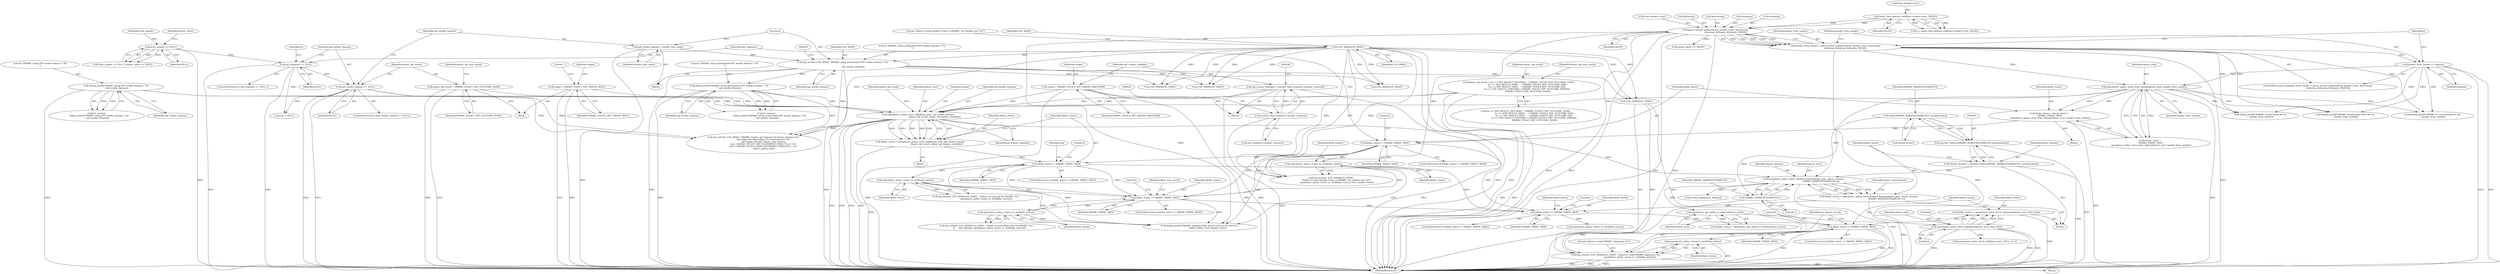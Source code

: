 digraph "0_exim_5b7a7c051c9ab9ee7c924a611f90ef2be03e0ad0@API" {
"1000660" [label="(Call,opendmarc_policy_status_to_str(libdm_status))"];
"1000650" [label="(Call,libdm_status != DMARC_PARSE_OKAY)"];
"1000641" [label="(Call,libdm_status = opendmarc_policy_fetch_alignment(dmarc_pctx, &da, &sa))"];
"1000643" [label="(Call,opendmarc_policy_fetch_alignment(dmarc_pctx, &da, &sa))"];
"1000577" [label="(Call,opendmarc_get_policy_to_enforce(dmarc_pctx))"];
"1000550" [label="(Call,opendmarc_policy_fetch_utilized_domain(dmarc_pctx, dmarc_domain,\n        \t                                          DMARC_MAXHOSTNAMELEN-1))"];
"1000214" [label="(Call,opendmarc_policy_store_from_domain(dmarc_pctx, header_from_sender))"];
"1000184" [label="(Call,header_from_sender = parse_extract_address(from_header->text, &errormsg,\n                              &dummy, &dummy, &domain, FALSE))"];
"1000186" [label="(Call,parse_extract_address(from_header->text, &errormsg,\n                              &dummy, &dummy, &domain, FALSE))"];
"1000170" [label="(Call,parse_find_address_end(from_header->text, FALSE))"];
"1000199" [label="(Call,header_from_sender += domain)"];
"1000362" [label="(Call,opendmarc_policy_store_spf(dmarc_pctx, spf_sender_domain,\n                                                dmarc_spf_result, origin, spf_human_readable))"];
"1000349" [label="(Call,debug_printf(\"DMARC using SPF sender domain = %s\n\", spf_sender_domain))"];
"1000256" [label="(Call,debug_printf(\"DMARC using synthesized SPF sender domain = %s\n\", spf_sender_domain))"];
"1000249" [label="(Call,log_write(0, LOG_MAIN, \"DMARC using synthesized SPF sender domain = %s\n\",\n                               spf_sender_domain))"];
"1000224" [label="(Call,LOG_MAIN|LOG_PANIC)"];
"1000246" [label="(Call,spf_sender_domain = sender_helo_name)"];
"1000242" [label="(Call,spf_sender_domain == NULL)"];
"1000237" [label="(Call,spf_response == NULL)"];
"1000149" [label="(Call,from_header == NULL)"];
"1000259" [label="(Call,dmarc_spf_result = DMARC_POLICY_SPF_OUTCOME_NONE)"];
"1000276" [label="(Call,dmarc_spf_result = (sr == SPF_RESULT_NEUTRAL)  ? DMARC_POLICY_SPF_OUTCOME_NONE :\n                         (sr == SPF_RESULT_PASS)     ? DMARC_POLICY_SPF_OUTCOME_PASS :\n                         (sr == SPF_RESULT_FAIL)     ? DMARC_POLICY_SPF_OUTCOME_FAIL :\n                         (sr == SPF_RESULT_SOFTFAIL) ? DMARC_POLICY_SPF_OUTCOME_TMPFAIL :\n                         DMARC_POLICY_SPF_OUTCOME_NONE)"];
"1000337" [label="(Call,origin = DMARC_POLICY_SPF_ORIGIN_MAILFROM)"];
"1000265" [label="(Call,origin = DMARC_POLICY_SPF_ORIGIN_HELO)"];
"1000340" [label="(Call,spf_human_readable = (uschar *)spf_response->header_comment)"];
"1000342" [label="(Call,(uschar *)spf_response->header_comment)"];
"1000540" [label="(Call,*dmarc_domain = (uschar *)calloc(DMARC_MAXHOSTNAMELEN, sizeof(uschar)))"];
"1000542" [label="(Call,(uschar *)calloc(DMARC_MAXHOSTNAMELEN, sizeof(uschar)))"];
"1000544" [label="(Call,calloc(DMARC_MAXHOSTNAMELEN, sizeof(uschar)))"];
"1000553" [label="(Call,DMARC_MAXHOSTNAMELEN-1)"];
"1000563" [label="(Call,libdm_status != DMARC_PARSE_OKAY)"];
"1000548" [label="(Call,libdm_status = opendmarc_policy_fetch_utilized_domain(dmarc_pctx, dmarc_domain,\n        \t                                          DMARC_MAXHOSTNAMELEN-1))"];
"1000429" [label="(Call,libdm_status != DMARC_PARSE_OKAY)"];
"1000441" [label="(Call,opendmarc_policy_status_to_str(libdm_status))"];
"1000369" [label="(Call,libdm_status != DMARC_PARSE_OKAY)"];
"1000360" [label="(Call,libdm_status = opendmarc_policy_store_spf(dmarc_pctx, spf_sender_domain,\n                                                dmarc_spf_result, origin, spf_human_readable))"];
"1000218" [label="(Call,libdm_status != DMARC_PARSE_OKAY)"];
"1000209" [label="(Call,libdm_status = dmarc_abort ?\n    DMARC_PARSE_OKAY :\n    opendmarc_policy_store_from_domain(dmarc_pctx, header_from_sender))"];
"1000228" [label="(Call,opendmarc_policy_status_to_str(libdm_status))"];
"1000378" [label="(Call,opendmarc_policy_status_to_str(libdm_status))"];
"1000654" [label="(Call,log_write(0, LOG_MAIN|LOG_PANIC, \"failure to read DMARC alignment: %s\",\n                                       opendmarc_policy_status_to_str(libdm_status)))"];
"1000430" [label="(Identifier,libdm_status)"];
"1000431" [label="(Identifier,DMARC_PARSE_OKAY)"];
"1000651" [label="(Identifier,libdm_status)"];
"1000433" [label="(Literal,0)"];
"1000428" [label="(ControlStructure,if (libdm_status != DMARC_PARSE_OKAY))"];
"1000365" [label="(Identifier,dmarc_spf_result)"];
"1000222" [label="(Call,log_write(0, LOG_MAIN|LOG_PANIC,\n                \"failure to store header From: in DMARC: %s, header was '%s'\",\n                opendmarc_policy_status_to_str(libdm_status), from_header->text))"];
"1000546" [label="(Call,sizeof(uschar))"];
"1000642" [label="(Identifier,libdm_status)"];
"1000372" [label="(Call,log_write(0, LOG_MAIN|LOG_PANIC, \"failure to store spf for DMARC: %s\",\n                             opendmarc_policy_status_to_str(libdm_status)))"];
"1000216" [label="(Identifier,header_from_sender)"];
"1000200" [label="(Identifier,header_from_sender)"];
"1000341" [label="(Identifier,spf_human_readable)"];
"1000557" [label="(Identifier,dmarc_used_domain)"];
"1000174" [label="(Identifier,FALSE)"];
"1000242" [label="(Call,spf_sender_domain == NULL)"];
"1000512" [label="(Call,debug_printf(\"DMARC record found for %s\n\", header_from_sender))"];
"1000187" [label="(Call,from_header->text)"];
"1000149" [label="(Call,from_header == NULL)"];
"1000541" [label="(Identifier,dmarc_domain)"];
"1000643" [label="(Call,opendmarc_policy_fetch_alignment(dmarc_pctx, &da, &sa))"];
"1000258" [label="(Identifier,spf_sender_domain)"];
"1000226" [label="(Identifier,LOG_PANIC)"];
"1000225" [label="(Identifier,LOG_MAIN)"];
"1000659" [label="(Literal,\"failure to read DMARC alignment: %s\")"];
"1000214" [label="(Call,opendmarc_policy_store_from_domain(dmarc_pctx, header_from_sender))"];
"1000220" [label="(Identifier,DMARC_PARSE_OKAY)"];
"1000223" [label="(Literal,0)"];
"1000356" [label="(Call,dmarc_abort == FALSE)"];
"1000647" [label="(Call,&sa)"];
"1000238" [label="(Identifier,spf_response)"];
"1000378" [label="(Call,opendmarc_policy_status_to_str(libdm_status))"];
"1000267" [label="(Identifier,DMARC_POLICY_SPF_ORIGIN_HELO)"];
"1000575" [label="(Call,libdm_status = opendmarc_get_policy_to_enforce(dmarc_pctx))"];
"1000650" [label="(Call,libdm_status != DMARC_PARSE_OKAY)"];
"1000367" [label="(Identifier,spf_human_readable)"];
"1000186" [label="(Call,parse_extract_address(from_header->text, &errormsg,\n                              &dummy, &dummy, &domain, FALSE))"];
"1000119" [label="(Block,)"];
"1000266" [label="(Identifier,origin)"];
"1000159" [label="(Block,)"];
"1000215" [label="(Identifier,dmarc_pctx)"];
"1000300" [label="(Identifier,dmarc_spf_ares_result)"];
"1000363" [label="(Identifier,dmarc_pctx)"];
"1000654" [label="(Call,log_write(0, LOG_MAIN|LOG_PANIC, \"failure to read DMARC alignment: %s\",\n                                       opendmarc_policy_status_to_str(libdm_status)))"];
"1000231" [label="(Identifier,from_header)"];
"1000661" [label="(Identifier,libdm_status)"];
"1000577" [label="(Call,opendmarc_get_policy_to_enforce(dmarc_pctx))"];
"1000565" [label="(Identifier,DMARC_PARSE_OKAY)"];
"1000194" [label="(Call,&dummy)"];
"1000349" [label="(Call,debug_printf(\"DMARC using SPF sender domain = %s\n\", spf_sender_domain))"];
"1000644" [label="(Identifier,dmarc_pctx)"];
"1000519" [label="(Call,debug_printf(\"DMARC record parse error for %s\n\", header_from_sender))"];
"1000563" [label="(Call,libdm_status != DMARC_PARSE_OKAY)"];
"1000270" [label="(Block,)"];
"1000236" [label="(ControlStructure,if ( spf_response == NULL ))"];
"1000564" [label="(Identifier,libdm_status)"];
"1000253" [label="(Identifier,spf_sender_domain)"];
"1000664" [label="(Identifier,has_dmarc_record)"];
"1000251" [label="(Identifier,LOG_MAIN)"];
"1000272" [label="(Identifier,sr)"];
"1000698" [label="(MethodReturn,int)"];
"1000442" [label="(Identifier,libdm_status)"];
"1000360" [label="(Call,libdm_status = opendmarc_policy_store_spf(dmarc_pctx, spf_sender_domain,\n                                                dmarc_spf_result, origin, spf_human_readable))"];
"1000268" [label="(Literal,\"\")"];
"1000370" [label="(Identifier,libdm_status)"];
"1000217" [label="(ControlStructure,if (libdm_status != DMARC_PARSE_OKAY))"];
"1000554" [label="(Identifier,DMARC_MAXHOSTNAMELEN)"];
"1000653" [label="(Block,)"];
"1000190" [label="(Call,&errormsg)"];
"1000148" [label="(Call,from_header == NULL || dmarc_abort == TRUE)"];
"1000381" [label="(Identifier,sig)"];
"1000256" [label="(Call,debug_printf(\"DMARC using synthesized SPF sender domain = %s\n\", spf_sender_domain))"];
"1000544" [label="(Call,calloc(DMARC_MAXHOSTNAMELEN, sizeof(uschar)))"];
"1000201" [label="(Identifier,domain)"];
"1000385" [label="(Call,sig != NULL)"];
"1000552" [label="(Identifier,dmarc_domain)"];
"1000184" [label="(Call,header_from_sender = parse_extract_address(from_header->text, &errormsg,\n                              &dummy, &dummy, &domain, FALSE))"];
"1000257" [label="(Literal,\"DMARC using synthesized SPF sender domain = %s\n\")"];
"1000250" [label="(Literal,0)"];
"1000429" [label="(Call,libdm_status != DMARC_PARSE_OKAY)"];
"1000641" [label="(Call,libdm_status = opendmarc_policy_fetch_alignment(dmarc_pctx, &da, &sa))"];
"1000368" [label="(ControlStructure,if (libdm_status != DMARC_PARSE_OKAY))"];
"1000249" [label="(Call,log_write(0, LOG_MAIN, \"DMARC using synthesized SPF sender domain = %s\n\",\n                               spf_sender_domain))"];
"1000691" [label="(Call,opendmarc_policy_fetch_ruf(dmarc_pctx, NULL, 0, 1))"];
"1000239" [label="(Identifier,NULL)"];
"1000361" [label="(Identifier,libdm_status)"];
"1000218" [label="(Call,libdm_status != DMARC_PARSE_OKAY)"];
"1000652" [label="(Identifier,DMARC_PARSE_OKAY)"];
"1000192" [label="(Call,&dummy)"];
"1000276" [label="(Call,dmarc_spf_result = (sr == SPF_RESULT_NEUTRAL)  ? DMARC_POLICY_SPF_OUTCOME_NONE :\n                         (sr == SPF_RESULT_PASS)     ? DMARC_POLICY_SPF_OUTCOME_PASS :\n                         (sr == SPF_RESULT_FAIL)     ? DMARC_POLICY_SPF_OUTCOME_FAIL :\n                         (sr == SPF_RESULT_SOFTFAIL) ? DMARC_POLICY_SPF_OUTCOME_TMPFAIL :\n                         DMARC_POLICY_SPF_OUTCOME_NONE)"];
"1000151" [label="(Identifier,NULL)"];
"1000667" [label="(Call,log_write(0, LOG_MAIN, \"DMARC results: spf_domain=%s dmarc_domain=%s \"\n                             \"spf_align=%s dkim_align=%s enforcement='%s'\",\n                             spf_sender_domain, dmarc_used_domain,\n                             (sa==DMARC_POLICY_SPF_ALIGNMENT_PASS) ?\"yes\":\"no\",\n                             (da==DMARC_POLICY_DKIM_ALIGNMENT_PASS)?\"yes\":\"no\",\n                             dmarc_status_text))"];
"1000229" [label="(Identifier,libdm_status)"];
"1000260" [label="(Identifier,dmarc_spf_result)"];
"1000244" [label="(Identifier,NULL)"];
"1000432" [label="(Call,log_write(0, LOG_MAIN|LOG_PANIC, \"failure to store dkim (%s) for DMARC: %s\",\n        \t\t     sig->domain, opendmarc_policy_status_to_str(libdm_status)))"];
"1000277" [label="(Identifier,dmarc_spf_result)"];
"1000241" [label="(ControlStructure,if (spf_sender_domain == NULL))"];
"1000210" [label="(Identifier,libdm_status)"];
"1000366" [label="(Identifier,origin)"];
"1000153" [label="(Identifier,dmarc_abort)"];
"1000569" [label="(Call,LOG_MAIN|LOG_PANIC)"];
"1000219" [label="(Identifier,libdm_status)"];
"1000337" [label="(Call,origin = DMARC_POLICY_SPF_ORIGIN_MAILFROM)"];
"1000549" [label="(Identifier,libdm_status)"];
"1000362" [label="(Call,opendmarc_policy_store_spf(dmarc_pctx, spf_sender_domain,\n                                                dmarc_spf_result, origin, spf_human_readable))"];
"1000246" [label="(Call,spf_sender_domain = sender_helo_name)"];
"1000265" [label="(Call,origin = DMARC_POLICY_SPF_ORIGIN_HELO)"];
"1000550" [label="(Call,opendmarc_policy_fetch_utilized_domain(dmarc_pctx, dmarc_domain,\n        \t                                          DMARC_MAXHOSTNAMELEN-1))"];
"1000645" [label="(Call,&da)"];
"1000347" [label="(Call,(D_receive)\n        debug_printf(\"DMARC using SPF sender domain = %s\n\", spf_sender_domain))"];
"1000369" [label="(Call,libdm_status != DMARC_PARSE_OKAY)"];
"1000444" [label="(Identifier,dkim_ares_result)"];
"1000540" [label="(Call,*dmarc_domain = (uschar *)calloc(DMARC_MAXHOSTNAMELEN, sizeof(uschar)))"];
"1000338" [label="(Identifier,origin)"];
"1000379" [label="(Identifier,libdm_status)"];
"1000655" [label="(Literal,0)"];
"1000371" [label="(Identifier,DMARC_PARSE_OKAY)"];
"1000150" [label="(Identifier,from_header)"];
"1000350" [label="(Literal,\"DMARC using SPF sender domain = %s\n\")"];
"1000373" [label="(Literal,0)"];
"1000245" [label="(Block,)"];
"1000502" [label="(Call,debug_printf(\"DMARC no record found for %s\n\", header_from_sender))"];
"1000224" [label="(Call,LOG_MAIN|LOG_PANIC)"];
"1000576" [label="(Identifier,libdm_status)"];
"1000374" [label="(Call,LOG_MAIN|LOG_PANIC)"];
"1000351" [label="(Identifier,spf_sender_domain)"];
"1000204" [label="(Identifier,p)"];
"1000183" [label="(ControlStructure,if ((header_from_sender = parse_extract_address(from_header->text, &errormsg,\n                              &dummy, &dummy, &domain, FALSE))))"];
"1000198" [label="(Identifier,FALSE)"];
"1000247" [label="(Identifier,spf_sender_domain)"];
"1000359" [label="(Block,)"];
"1000553" [label="(Call,DMARC_MAXHOSTNAMELEN-1)"];
"1000340" [label="(Call,spf_human_readable = (uschar *)spf_response->header_comment)"];
"1000578" [label="(Identifier,dmarc_pctx)"];
"1000185" [label="(Identifier,header_from_sender)"];
"1000248" [label="(Identifier,sender_helo_name)"];
"1000263" [label="(Identifier,dmarc_spf_ares_result)"];
"1000344" [label="(Call,spf_response->header_comment)"];
"1000240" [label="(Block,)"];
"1000170" [label="(Call,parse_find_address_end(from_header->text, FALSE))"];
"1000168" [label="(Call,p = parse_find_address_end(from_header->text, FALSE))"];
"1000551" [label="(Identifier,dmarc_pctx)"];
"1000555" [label="(Literal,1)"];
"1000548" [label="(Call,libdm_status = opendmarc_policy_fetch_utilized_domain(dmarc_pctx, dmarc_domain,\n        \t                                          DMARC_MAXHOSTNAMELEN-1))"];
"1000254" [label="(Call,(D_receive)\n          debug_printf(\"DMARC using synthesized SPF sender domain = %s\n\", spf_sender_domain))"];
"1000545" [label="(Identifier,DMARC_MAXHOSTNAMELEN)"];
"1000339" [label="(Identifier,DMARC_POLICY_SPF_ORIGIN_MAILFROM)"];
"1000196" [label="(Call,&domain)"];
"1000656" [label="(Call,LOG_MAIN|LOG_PANIC)"];
"1000342" [label="(Call,(uschar *)spf_response->header_comment)"];
"1000199" [label="(Call,header_from_sender += domain)"];
"1000649" [label="(ControlStructure,if (libdm_status != DMARC_PARSE_OKAY))"];
"1000542" [label="(Call,(uschar *)calloc(DMARC_MAXHOSTNAMELEN, sizeof(uschar)))"];
"1000364" [label="(Identifier,spf_sender_domain)"];
"1000278" [label="(Call,(sr == SPF_RESULT_NEUTRAL)  ? DMARC_POLICY_SPF_OUTCOME_NONE :\n                         (sr == SPF_RESULT_PASS)     ? DMARC_POLICY_SPF_OUTCOME_PASS :\n                         (sr == SPF_RESULT_FAIL)     ? DMARC_POLICY_SPF_OUTCOME_FAIL :\n                         (sr == SPF_RESULT_SOFTFAIL) ? DMARC_POLICY_SPF_OUTCOME_TMPFAIL :\n                         DMARC_POLICY_SPF_OUTCOME_NONE)"];
"1000228" [label="(Call,opendmarc_policy_status_to_str(libdm_status))"];
"1000261" [label="(Identifier,DMARC_POLICY_SPF_OUTCOME_NONE)"];
"1000558" [label="(Call,string_copy(dmarc_domain))"];
"1000252" [label="(Literal,\"DMARC using synthesized SPF sender domain = %s\n\")"];
"1000434" [label="(Call,LOG_MAIN|LOG_PANIC)"];
"1000211" [label="(Call,dmarc_abort ?\n    DMARC_PARSE_OKAY :\n    opendmarc_policy_store_from_domain(dmarc_pctx, header_from_sender))"];
"1000227" [label="(Literal,\"failure to store header From: in DMARC: %s, header was '%s'\")"];
"1000237" [label="(Call,spf_response == NULL)"];
"1000171" [label="(Call,from_header->text)"];
"1000259" [label="(Call,dmarc_spf_result = DMARC_POLICY_SPF_OUTCOME_NONE)"];
"1000562" [label="(ControlStructure,if (libdm_status != DMARC_PARSE_OKAY))"];
"1000529" [label="(Call,debug_printf(\"DMARC skipping (%d), unsure what to do with %s\",\n                        libdm_status, from_header->text))"];
"1000568" [label="(Literal,0)"];
"1000573" [label="(Call,opendmarc_policy_status_to_str(libdm_status))"];
"1000209" [label="(Call,libdm_status = dmarc_abort ?\n    DMARC_PARSE_OKAY :\n    opendmarc_policy_store_from_domain(dmarc_pctx, header_from_sender))"];
"1000441" [label="(Call,opendmarc_policy_status_to_str(libdm_status))"];
"1000243" [label="(Identifier,spf_sender_domain)"];
"1000660" [label="(Call,opendmarc_policy_status_to_str(libdm_status))"];
"1000660" -> "1000654"  [label="AST: "];
"1000660" -> "1000661"  [label="CFG: "];
"1000661" -> "1000660"  [label="AST: "];
"1000654" -> "1000660"  [label="CFG: "];
"1000660" -> "1000698"  [label="DDG: "];
"1000660" -> "1000654"  [label="DDG: "];
"1000650" -> "1000660"  [label="DDG: "];
"1000650" -> "1000649"  [label="AST: "];
"1000650" -> "1000652"  [label="CFG: "];
"1000651" -> "1000650"  [label="AST: "];
"1000652" -> "1000650"  [label="AST: "];
"1000655" -> "1000650"  [label="CFG: "];
"1000664" -> "1000650"  [label="CFG: "];
"1000650" -> "1000698"  [label="DDG: "];
"1000650" -> "1000698"  [label="DDG: "];
"1000650" -> "1000698"  [label="DDG: "];
"1000641" -> "1000650"  [label="DDG: "];
"1000563" -> "1000650"  [label="DDG: "];
"1000641" -> "1000119"  [label="AST: "];
"1000641" -> "1000643"  [label="CFG: "];
"1000642" -> "1000641"  [label="AST: "];
"1000643" -> "1000641"  [label="AST: "];
"1000651" -> "1000641"  [label="CFG: "];
"1000641" -> "1000698"  [label="DDG: "];
"1000643" -> "1000641"  [label="DDG: "];
"1000643" -> "1000641"  [label="DDG: "];
"1000643" -> "1000641"  [label="DDG: "];
"1000643" -> "1000647"  [label="CFG: "];
"1000644" -> "1000643"  [label="AST: "];
"1000645" -> "1000643"  [label="AST: "];
"1000647" -> "1000643"  [label="AST: "];
"1000643" -> "1000698"  [label="DDG: "];
"1000643" -> "1000698"  [label="DDG: "];
"1000643" -> "1000698"  [label="DDG: "];
"1000577" -> "1000643"  [label="DDG: "];
"1000643" -> "1000691"  [label="DDG: "];
"1000577" -> "1000575"  [label="AST: "];
"1000577" -> "1000578"  [label="CFG: "];
"1000578" -> "1000577"  [label="AST: "];
"1000575" -> "1000577"  [label="CFG: "];
"1000577" -> "1000575"  [label="DDG: "];
"1000550" -> "1000577"  [label="DDG: "];
"1000550" -> "1000548"  [label="AST: "];
"1000550" -> "1000553"  [label="CFG: "];
"1000551" -> "1000550"  [label="AST: "];
"1000552" -> "1000550"  [label="AST: "];
"1000553" -> "1000550"  [label="AST: "];
"1000548" -> "1000550"  [label="CFG: "];
"1000550" -> "1000698"  [label="DDG: "];
"1000550" -> "1000548"  [label="DDG: "];
"1000550" -> "1000548"  [label="DDG: "];
"1000550" -> "1000548"  [label="DDG: "];
"1000214" -> "1000550"  [label="DDG: "];
"1000362" -> "1000550"  [label="DDG: "];
"1000540" -> "1000550"  [label="DDG: "];
"1000553" -> "1000550"  [label="DDG: "];
"1000553" -> "1000550"  [label="DDG: "];
"1000550" -> "1000558"  [label="DDG: "];
"1000214" -> "1000211"  [label="AST: "];
"1000214" -> "1000216"  [label="CFG: "];
"1000215" -> "1000214"  [label="AST: "];
"1000216" -> "1000214"  [label="AST: "];
"1000211" -> "1000214"  [label="CFG: "];
"1000214" -> "1000698"  [label="DDG: "];
"1000214" -> "1000209"  [label="DDG: "];
"1000214" -> "1000209"  [label="DDG: "];
"1000214" -> "1000211"  [label="DDG: "];
"1000214" -> "1000211"  [label="DDG: "];
"1000184" -> "1000214"  [label="DDG: "];
"1000199" -> "1000214"  [label="DDG: "];
"1000214" -> "1000362"  [label="DDG: "];
"1000214" -> "1000502"  [label="DDG: "];
"1000214" -> "1000512"  [label="DDG: "];
"1000214" -> "1000519"  [label="DDG: "];
"1000184" -> "1000183"  [label="AST: "];
"1000184" -> "1000186"  [label="CFG: "];
"1000185" -> "1000184"  [label="AST: "];
"1000186" -> "1000184"  [label="AST: "];
"1000200" -> "1000184"  [label="CFG: "];
"1000204" -> "1000184"  [label="CFG: "];
"1000184" -> "1000698"  [label="DDG: "];
"1000184" -> "1000698"  [label="DDG: "];
"1000186" -> "1000184"  [label="DDG: "];
"1000186" -> "1000184"  [label="DDG: "];
"1000186" -> "1000184"  [label="DDG: "];
"1000186" -> "1000184"  [label="DDG: "];
"1000186" -> "1000184"  [label="DDG: "];
"1000184" -> "1000199"  [label="DDG: "];
"1000184" -> "1000502"  [label="DDG: "];
"1000184" -> "1000512"  [label="DDG: "];
"1000184" -> "1000519"  [label="DDG: "];
"1000186" -> "1000198"  [label="CFG: "];
"1000187" -> "1000186"  [label="AST: "];
"1000190" -> "1000186"  [label="AST: "];
"1000192" -> "1000186"  [label="AST: "];
"1000194" -> "1000186"  [label="AST: "];
"1000196" -> "1000186"  [label="AST: "];
"1000198" -> "1000186"  [label="AST: "];
"1000186" -> "1000698"  [label="DDG: "];
"1000186" -> "1000698"  [label="DDG: "];
"1000186" -> "1000698"  [label="DDG: "];
"1000186" -> "1000698"  [label="DDG: "];
"1000170" -> "1000186"  [label="DDG: "];
"1000170" -> "1000186"  [label="DDG: "];
"1000186" -> "1000222"  [label="DDG: "];
"1000186" -> "1000356"  [label="DDG: "];
"1000186" -> "1000529"  [label="DDG: "];
"1000170" -> "1000168"  [label="AST: "];
"1000170" -> "1000174"  [label="CFG: "];
"1000171" -> "1000170"  [label="AST: "];
"1000174" -> "1000170"  [label="AST: "];
"1000168" -> "1000170"  [label="CFG: "];
"1000170" -> "1000168"  [label="DDG: "];
"1000170" -> "1000168"  [label="DDG: "];
"1000199" -> "1000183"  [label="AST: "];
"1000199" -> "1000201"  [label="CFG: "];
"1000200" -> "1000199"  [label="AST: "];
"1000201" -> "1000199"  [label="AST: "];
"1000204" -> "1000199"  [label="CFG: "];
"1000199" -> "1000698"  [label="DDG: "];
"1000199" -> "1000698"  [label="DDG: "];
"1000199" -> "1000502"  [label="DDG: "];
"1000199" -> "1000512"  [label="DDG: "];
"1000199" -> "1000519"  [label="DDG: "];
"1000362" -> "1000360"  [label="AST: "];
"1000362" -> "1000367"  [label="CFG: "];
"1000363" -> "1000362"  [label="AST: "];
"1000364" -> "1000362"  [label="AST: "];
"1000365" -> "1000362"  [label="AST: "];
"1000366" -> "1000362"  [label="AST: "];
"1000367" -> "1000362"  [label="AST: "];
"1000360" -> "1000362"  [label="CFG: "];
"1000362" -> "1000698"  [label="DDG: "];
"1000362" -> "1000698"  [label="DDG: "];
"1000362" -> "1000698"  [label="DDG: "];
"1000362" -> "1000698"  [label="DDG: "];
"1000362" -> "1000360"  [label="DDG: "];
"1000362" -> "1000360"  [label="DDG: "];
"1000362" -> "1000360"  [label="DDG: "];
"1000362" -> "1000360"  [label="DDG: "];
"1000362" -> "1000360"  [label="DDG: "];
"1000349" -> "1000362"  [label="DDG: "];
"1000256" -> "1000362"  [label="DDG: "];
"1000242" -> "1000362"  [label="DDG: "];
"1000259" -> "1000362"  [label="DDG: "];
"1000276" -> "1000362"  [label="DDG: "];
"1000337" -> "1000362"  [label="DDG: "];
"1000265" -> "1000362"  [label="DDG: "];
"1000340" -> "1000362"  [label="DDG: "];
"1000362" -> "1000667"  [label="DDG: "];
"1000349" -> "1000347"  [label="AST: "];
"1000349" -> "1000351"  [label="CFG: "];
"1000350" -> "1000349"  [label="AST: "];
"1000351" -> "1000349"  [label="AST: "];
"1000347" -> "1000349"  [label="CFG: "];
"1000349" -> "1000698"  [label="DDG: "];
"1000349" -> "1000347"  [label="DDG: "];
"1000349" -> "1000347"  [label="DDG: "];
"1000349" -> "1000667"  [label="DDG: "];
"1000256" -> "1000254"  [label="AST: "];
"1000256" -> "1000258"  [label="CFG: "];
"1000257" -> "1000256"  [label="AST: "];
"1000258" -> "1000256"  [label="AST: "];
"1000254" -> "1000256"  [label="CFG: "];
"1000256" -> "1000698"  [label="DDG: "];
"1000256" -> "1000254"  [label="DDG: "];
"1000256" -> "1000254"  [label="DDG: "];
"1000249" -> "1000256"  [label="DDG: "];
"1000256" -> "1000667"  [label="DDG: "];
"1000249" -> "1000245"  [label="AST: "];
"1000249" -> "1000253"  [label="CFG: "];
"1000250" -> "1000249"  [label="AST: "];
"1000251" -> "1000249"  [label="AST: "];
"1000252" -> "1000249"  [label="AST: "];
"1000253" -> "1000249"  [label="AST: "];
"1000255" -> "1000249"  [label="CFG: "];
"1000249" -> "1000698"  [label="DDG: "];
"1000249" -> "1000698"  [label="DDG: "];
"1000224" -> "1000249"  [label="DDG: "];
"1000246" -> "1000249"  [label="DDG: "];
"1000249" -> "1000374"  [label="DDG: "];
"1000249" -> "1000434"  [label="DDG: "];
"1000249" -> "1000569"  [label="DDG: "];
"1000249" -> "1000656"  [label="DDG: "];
"1000249" -> "1000667"  [label="DDG: "];
"1000224" -> "1000222"  [label="AST: "];
"1000224" -> "1000226"  [label="CFG: "];
"1000225" -> "1000224"  [label="AST: "];
"1000226" -> "1000224"  [label="AST: "];
"1000227" -> "1000224"  [label="CFG: "];
"1000224" -> "1000698"  [label="DDG: "];
"1000224" -> "1000698"  [label="DDG: "];
"1000224" -> "1000222"  [label="DDG: "];
"1000224" -> "1000222"  [label="DDG: "];
"1000224" -> "1000374"  [label="DDG: "];
"1000224" -> "1000374"  [label="DDG: "];
"1000224" -> "1000434"  [label="DDG: "];
"1000224" -> "1000434"  [label="DDG: "];
"1000224" -> "1000569"  [label="DDG: "];
"1000224" -> "1000569"  [label="DDG: "];
"1000224" -> "1000656"  [label="DDG: "];
"1000224" -> "1000656"  [label="DDG: "];
"1000224" -> "1000667"  [label="DDG: "];
"1000246" -> "1000245"  [label="AST: "];
"1000246" -> "1000248"  [label="CFG: "];
"1000247" -> "1000246"  [label="AST: "];
"1000248" -> "1000246"  [label="AST: "];
"1000250" -> "1000246"  [label="CFG: "];
"1000246" -> "1000698"  [label="DDG: "];
"1000242" -> "1000241"  [label="AST: "];
"1000242" -> "1000244"  [label="CFG: "];
"1000243" -> "1000242"  [label="AST: "];
"1000244" -> "1000242"  [label="AST: "];
"1000247" -> "1000242"  [label="CFG: "];
"1000260" -> "1000242"  [label="CFG: "];
"1000242" -> "1000698"  [label="DDG: "];
"1000242" -> "1000698"  [label="DDG: "];
"1000237" -> "1000242"  [label="DDG: "];
"1000242" -> "1000385"  [label="DDG: "];
"1000242" -> "1000667"  [label="DDG: "];
"1000237" -> "1000236"  [label="AST: "];
"1000237" -> "1000239"  [label="CFG: "];
"1000238" -> "1000237"  [label="AST: "];
"1000239" -> "1000237"  [label="AST: "];
"1000243" -> "1000237"  [label="CFG: "];
"1000272" -> "1000237"  [label="CFG: "];
"1000237" -> "1000698"  [label="DDG: "];
"1000237" -> "1000698"  [label="DDG: "];
"1000149" -> "1000237"  [label="DDG: "];
"1000237" -> "1000385"  [label="DDG: "];
"1000149" -> "1000148"  [label="AST: "];
"1000149" -> "1000151"  [label="CFG: "];
"1000150" -> "1000149"  [label="AST: "];
"1000151" -> "1000149"  [label="AST: "];
"1000153" -> "1000149"  [label="CFG: "];
"1000148" -> "1000149"  [label="CFG: "];
"1000149" -> "1000698"  [label="DDG: "];
"1000149" -> "1000148"  [label="DDG: "];
"1000149" -> "1000148"  [label="DDG: "];
"1000259" -> "1000240"  [label="AST: "];
"1000259" -> "1000261"  [label="CFG: "];
"1000260" -> "1000259"  [label="AST: "];
"1000261" -> "1000259"  [label="AST: "];
"1000263" -> "1000259"  [label="CFG: "];
"1000259" -> "1000698"  [label="DDG: "];
"1000259" -> "1000698"  [label="DDG: "];
"1000276" -> "1000270"  [label="AST: "];
"1000276" -> "1000278"  [label="CFG: "];
"1000277" -> "1000276"  [label="AST: "];
"1000278" -> "1000276"  [label="AST: "];
"1000300" -> "1000276"  [label="CFG: "];
"1000276" -> "1000698"  [label="DDG: "];
"1000276" -> "1000698"  [label="DDG: "];
"1000337" -> "1000270"  [label="AST: "];
"1000337" -> "1000339"  [label="CFG: "];
"1000338" -> "1000337"  [label="AST: "];
"1000339" -> "1000337"  [label="AST: "];
"1000341" -> "1000337"  [label="CFG: "];
"1000337" -> "1000698"  [label="DDG: "];
"1000337" -> "1000698"  [label="DDG: "];
"1000265" -> "1000240"  [label="AST: "];
"1000265" -> "1000267"  [label="CFG: "];
"1000266" -> "1000265"  [label="AST: "];
"1000267" -> "1000265"  [label="AST: "];
"1000268" -> "1000265"  [label="CFG: "];
"1000265" -> "1000698"  [label="DDG: "];
"1000265" -> "1000698"  [label="DDG: "];
"1000340" -> "1000270"  [label="AST: "];
"1000340" -> "1000342"  [label="CFG: "];
"1000341" -> "1000340"  [label="AST: "];
"1000342" -> "1000340"  [label="AST: "];
"1000348" -> "1000340"  [label="CFG: "];
"1000340" -> "1000698"  [label="DDG: "];
"1000340" -> "1000698"  [label="DDG: "];
"1000342" -> "1000340"  [label="DDG: "];
"1000342" -> "1000344"  [label="CFG: "];
"1000343" -> "1000342"  [label="AST: "];
"1000344" -> "1000342"  [label="AST: "];
"1000342" -> "1000698"  [label="DDG: "];
"1000540" -> "1000119"  [label="AST: "];
"1000540" -> "1000542"  [label="CFG: "];
"1000541" -> "1000540"  [label="AST: "];
"1000542" -> "1000540"  [label="AST: "];
"1000549" -> "1000540"  [label="CFG: "];
"1000540" -> "1000698"  [label="DDG: "];
"1000542" -> "1000540"  [label="DDG: "];
"1000542" -> "1000544"  [label="CFG: "];
"1000543" -> "1000542"  [label="AST: "];
"1000544" -> "1000542"  [label="AST: "];
"1000542" -> "1000698"  [label="DDG: "];
"1000544" -> "1000542"  [label="DDG: "];
"1000544" -> "1000546"  [label="CFG: "];
"1000545" -> "1000544"  [label="AST: "];
"1000546" -> "1000544"  [label="AST: "];
"1000544" -> "1000553"  [label="DDG: "];
"1000553" -> "1000555"  [label="CFG: "];
"1000554" -> "1000553"  [label="AST: "];
"1000555" -> "1000553"  [label="AST: "];
"1000553" -> "1000698"  [label="DDG: "];
"1000563" -> "1000562"  [label="AST: "];
"1000563" -> "1000565"  [label="CFG: "];
"1000564" -> "1000563"  [label="AST: "];
"1000565" -> "1000563"  [label="AST: "];
"1000568" -> "1000563"  [label="CFG: "];
"1000576" -> "1000563"  [label="CFG: "];
"1000548" -> "1000563"  [label="DDG: "];
"1000429" -> "1000563"  [label="DDG: "];
"1000218" -> "1000563"  [label="DDG: "];
"1000369" -> "1000563"  [label="DDG: "];
"1000563" -> "1000573"  [label="DDG: "];
"1000548" -> "1000119"  [label="AST: "];
"1000549" -> "1000548"  [label="AST: "];
"1000557" -> "1000548"  [label="CFG: "];
"1000548" -> "1000698"  [label="DDG: "];
"1000429" -> "1000428"  [label="AST: "];
"1000429" -> "1000431"  [label="CFG: "];
"1000430" -> "1000429"  [label="AST: "];
"1000431" -> "1000429"  [label="AST: "];
"1000433" -> "1000429"  [label="CFG: "];
"1000444" -> "1000429"  [label="CFG: "];
"1000441" -> "1000429"  [label="DDG: "];
"1000369" -> "1000429"  [label="DDG: "];
"1000369" -> "1000429"  [label="DDG: "];
"1000218" -> "1000429"  [label="DDG: "];
"1000218" -> "1000429"  [label="DDG: "];
"1000228" -> "1000429"  [label="DDG: "];
"1000378" -> "1000429"  [label="DDG: "];
"1000429" -> "1000441"  [label="DDG: "];
"1000429" -> "1000529"  [label="DDG: "];
"1000441" -> "1000432"  [label="AST: "];
"1000441" -> "1000442"  [label="CFG: "];
"1000442" -> "1000441"  [label="AST: "];
"1000432" -> "1000441"  [label="CFG: "];
"1000441" -> "1000432"  [label="DDG: "];
"1000441" -> "1000529"  [label="DDG: "];
"1000369" -> "1000368"  [label="AST: "];
"1000369" -> "1000371"  [label="CFG: "];
"1000370" -> "1000369"  [label="AST: "];
"1000371" -> "1000369"  [label="AST: "];
"1000373" -> "1000369"  [label="CFG: "];
"1000381" -> "1000369"  [label="CFG: "];
"1000360" -> "1000369"  [label="DDG: "];
"1000218" -> "1000369"  [label="DDG: "];
"1000369" -> "1000378"  [label="DDG: "];
"1000369" -> "1000529"  [label="DDG: "];
"1000360" -> "1000359"  [label="AST: "];
"1000361" -> "1000360"  [label="AST: "];
"1000370" -> "1000360"  [label="CFG: "];
"1000360" -> "1000698"  [label="DDG: "];
"1000218" -> "1000217"  [label="AST: "];
"1000218" -> "1000220"  [label="CFG: "];
"1000219" -> "1000218"  [label="AST: "];
"1000220" -> "1000218"  [label="AST: "];
"1000223" -> "1000218"  [label="CFG: "];
"1000238" -> "1000218"  [label="CFG: "];
"1000209" -> "1000218"  [label="DDG: "];
"1000218" -> "1000228"  [label="DDG: "];
"1000218" -> "1000529"  [label="DDG: "];
"1000209" -> "1000159"  [label="AST: "];
"1000209" -> "1000211"  [label="CFG: "];
"1000210" -> "1000209"  [label="AST: "];
"1000211" -> "1000209"  [label="AST: "];
"1000219" -> "1000209"  [label="CFG: "];
"1000209" -> "1000698"  [label="DDG: "];
"1000228" -> "1000222"  [label="AST: "];
"1000228" -> "1000229"  [label="CFG: "];
"1000229" -> "1000228"  [label="AST: "];
"1000231" -> "1000228"  [label="CFG: "];
"1000228" -> "1000222"  [label="DDG: "];
"1000228" -> "1000529"  [label="DDG: "];
"1000378" -> "1000372"  [label="AST: "];
"1000378" -> "1000379"  [label="CFG: "];
"1000379" -> "1000378"  [label="AST: "];
"1000372" -> "1000378"  [label="CFG: "];
"1000378" -> "1000372"  [label="DDG: "];
"1000378" -> "1000529"  [label="DDG: "];
"1000654" -> "1000653"  [label="AST: "];
"1000655" -> "1000654"  [label="AST: "];
"1000656" -> "1000654"  [label="AST: "];
"1000659" -> "1000654"  [label="AST: "];
"1000664" -> "1000654"  [label="CFG: "];
"1000654" -> "1000698"  [label="DDG: "];
"1000654" -> "1000698"  [label="DDG: "];
"1000654" -> "1000698"  [label="DDG: "];
"1000656" -> "1000654"  [label="DDG: "];
"1000656" -> "1000654"  [label="DDG: "];
}

